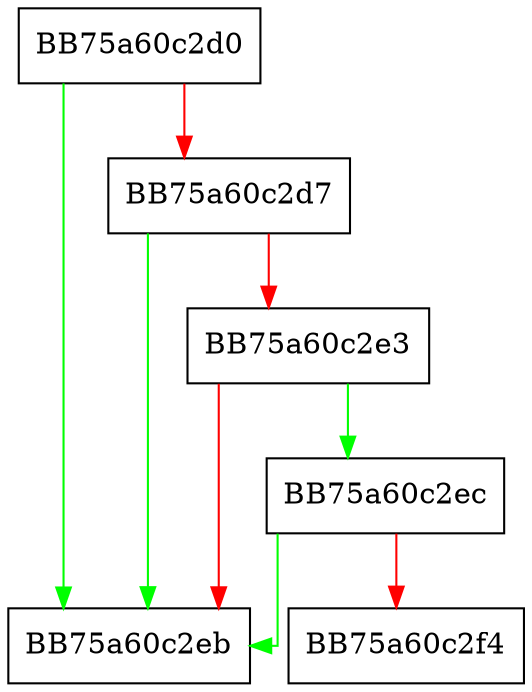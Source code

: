 digraph NoContentScan {
  node [shape="box"];
  graph [splines=ortho];
  BB75a60c2d0 -> BB75a60c2eb [color="green"];
  BB75a60c2d0 -> BB75a60c2d7 [color="red"];
  BB75a60c2d7 -> BB75a60c2eb [color="green"];
  BB75a60c2d7 -> BB75a60c2e3 [color="red"];
  BB75a60c2e3 -> BB75a60c2ec [color="green"];
  BB75a60c2e3 -> BB75a60c2eb [color="red"];
  BB75a60c2ec -> BB75a60c2eb [color="green"];
  BB75a60c2ec -> BB75a60c2f4 [color="red"];
}